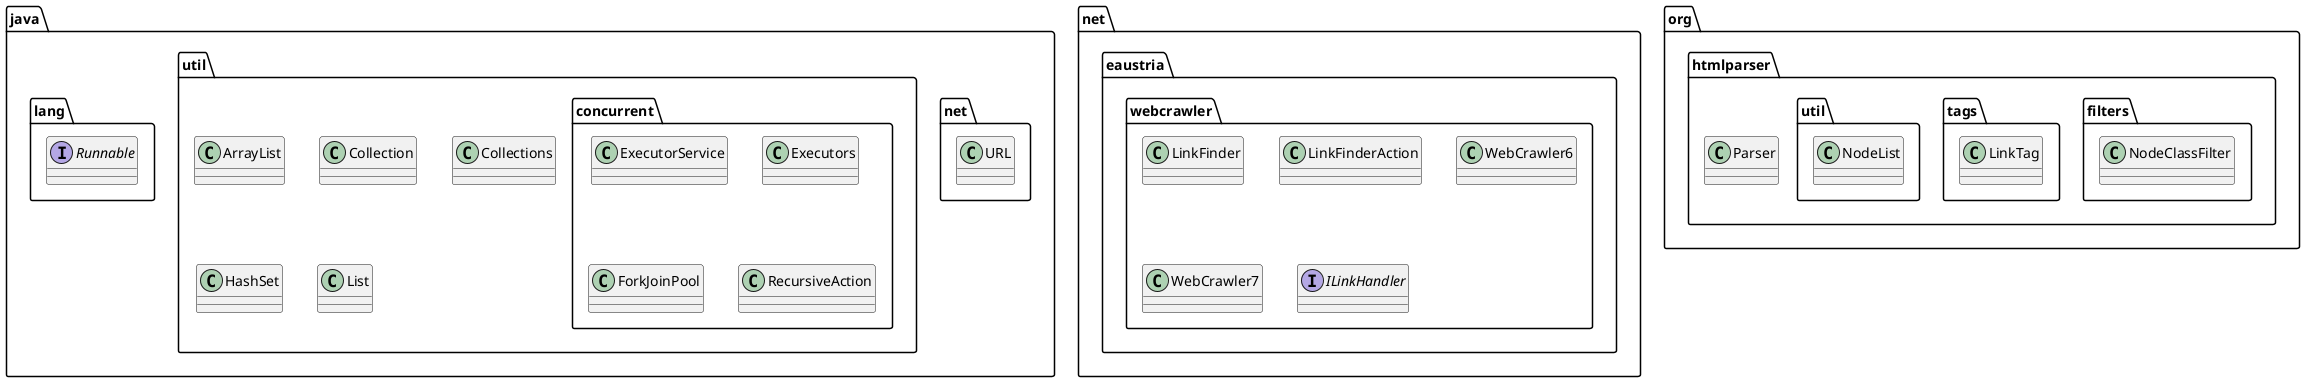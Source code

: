 @startuml
class java.net.URL
class java.util.ArrayList
class java.util.Collection
class java.util.Collections
class java.util.HashSet
class java.util.List
class java.util.concurrent.ExecutorService
class java.util.concurrent.Executors
class java.util.concurrent.ForkJoinPool
class java.util.concurrent.RecursiveAction
class net.eaustria.webcrawler.LinkFinder
class net.eaustria.webcrawler.LinkFinderAction
class net.eaustria.webcrawler.WebCrawler6
class net.eaustria.webcrawler.WebCrawler7
class org.htmlparser.Parser
class org.htmlparser.filters.NodeClassFilter
class org.htmlparser.tags.LinkTag
class org.htmlparser.util.NodeList
interface java.lang.Runnable
interface net.eaustria.webcrawler.ILinkHandler
@enduml